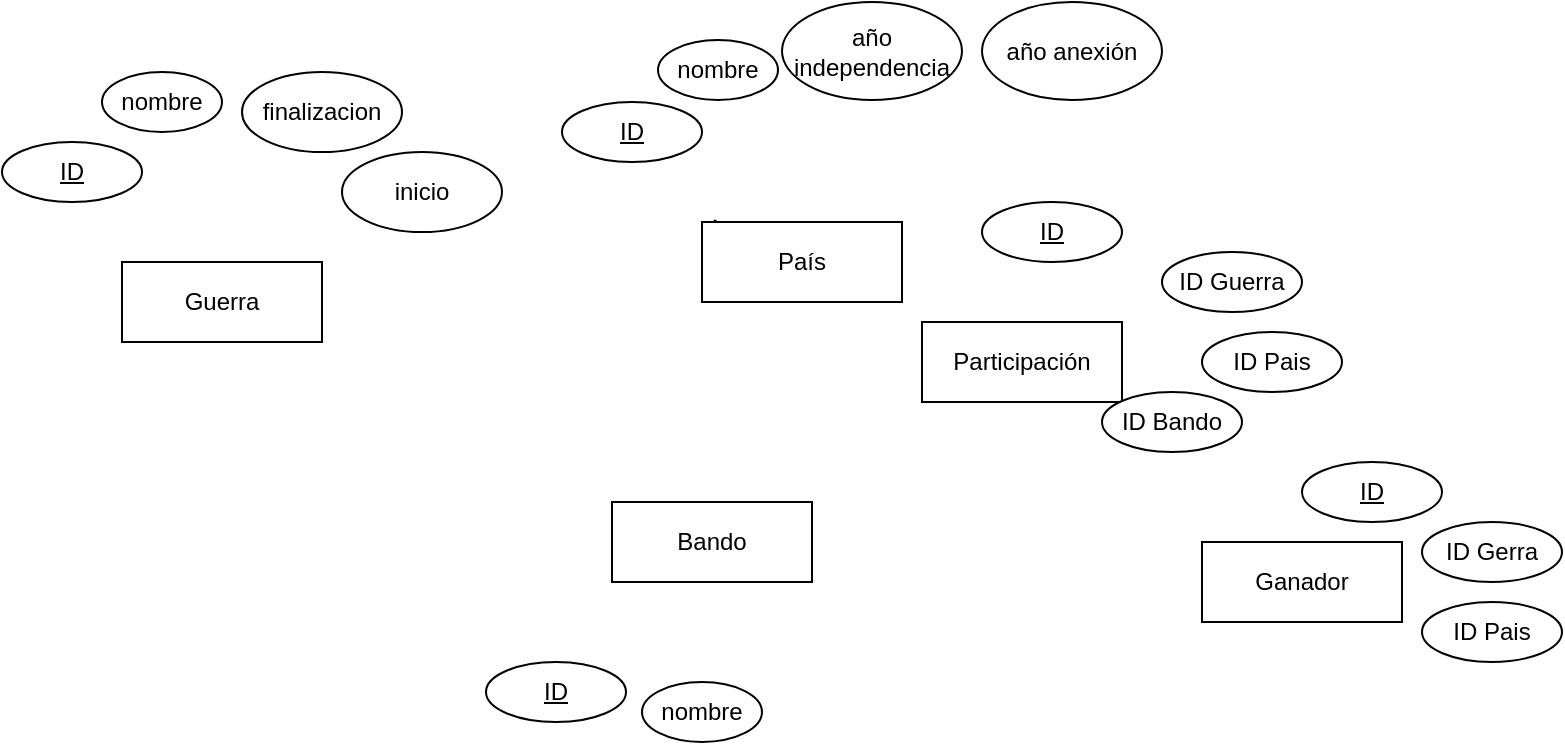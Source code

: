 <mxfile version="22.0.4" type="github">
  <diagram id="R2lEEEUBdFMjLlhIrx00" name="Page-1">
    <mxGraphModel dx="1434" dy="820" grid="1" gridSize="10" guides="1" tooltips="1" connect="1" arrows="1" fold="1" page="1" pageScale="1" pageWidth="850" pageHeight="1100" math="0" shadow="0" extFonts="Permanent Marker^https://fonts.googleapis.com/css?family=Permanent+Marker">
      <root>
        <mxCell id="0" />
        <mxCell id="1" parent="0" />
        <mxCell id="Iet_jWAJXBXSNBwaDiyG-1" value="Guerra" style="whiteSpace=wrap;html=1;align=center;" parent="1" vertex="1">
          <mxGeometry x="80" y="180" width="100" height="40" as="geometry" />
        </mxCell>
        <mxCell id="Iet_jWAJXBXSNBwaDiyG-3" value="Bando" style="whiteSpace=wrap;html=1;align=center;" parent="1" vertex="1">
          <mxGeometry x="325" y="300" width="100" height="40" as="geometry" />
        </mxCell>
        <mxCell id="Iet_jWAJXBXSNBwaDiyG-4" value="Participación" style="whiteSpace=wrap;html=1;align=center;" parent="1" vertex="1">
          <mxGeometry x="480" y="210" width="100" height="40" as="geometry" />
        </mxCell>
        <mxCell id="Iet_jWAJXBXSNBwaDiyG-5" value="Ganador" style="whiteSpace=wrap;html=1;align=center;" parent="1" vertex="1">
          <mxGeometry x="620" y="320" width="100" height="40" as="geometry" />
        </mxCell>
        <mxCell id="Iet_jWAJXBXSNBwaDiyG-6" value="&lt;u&gt;ID&lt;/u&gt;" style="ellipse;whiteSpace=wrap;html=1;align=center;" parent="1" vertex="1">
          <mxGeometry x="20" y="120" width="70" height="30" as="geometry" />
        </mxCell>
        <mxCell id="AuWt5UhLa8Dw6wnDY-w8-1" value="inicio" style="ellipse;whiteSpace=wrap;html=1;" parent="1" vertex="1">
          <mxGeometry x="190" y="125" width="80" height="40" as="geometry" />
        </mxCell>
        <mxCell id="Iet_jWAJXBXSNBwaDiyG-7" value="nombre" style="ellipse;whiteSpace=wrap;html=1;align=center;" parent="1" vertex="1">
          <mxGeometry x="70" y="85" width="60" height="30" as="geometry" />
        </mxCell>
        <mxCell id="AuWt5UhLa8Dw6wnDY-w8-2" value="finalizacion" style="ellipse;whiteSpace=wrap;html=1;" parent="1" vertex="1">
          <mxGeometry x="140" y="85" width="80" height="40" as="geometry" />
        </mxCell>
        <mxCell id="v6sRIm-AOsYsS7XoriZ_-5" value="&lt;u&gt;ID&lt;/u&gt;" style="ellipse;whiteSpace=wrap;html=1;align=center;" vertex="1" parent="1">
          <mxGeometry x="300" y="100" width="70" height="30" as="geometry" />
        </mxCell>
        <mxCell id="v6sRIm-AOsYsS7XoriZ_-6" value="" style="endArrow=none;html=1;rounded=0;entryX=0.16;entryY=-0.025;entryDx=0;entryDy=0;entryPerimeter=0;exitX=0.643;exitY=0.867;exitDx=0;exitDy=0;exitPerimeter=0;" edge="1" parent="1" source="Iet_jWAJXBXSNBwaDiyG-2">
          <mxGeometry relative="1" as="geometry">
            <mxPoint x="320" y="140" as="sourcePoint" />
            <mxPoint x="376" y="159" as="targetPoint" />
          </mxGeometry>
        </mxCell>
        <mxCell id="Iet_jWAJXBXSNBwaDiyG-2" value="País" style="whiteSpace=wrap;html=1;align=center;" parent="1" vertex="1">
          <mxGeometry x="370" y="160" width="100" height="40" as="geometry" />
        </mxCell>
        <mxCell id="v6sRIm-AOsYsS7XoriZ_-8" value="año independencia" style="ellipse;whiteSpace=wrap;html=1;align=center;" vertex="1" parent="1">
          <mxGeometry x="410" y="50" width="90" height="49" as="geometry" />
        </mxCell>
        <mxCell id="v6sRIm-AOsYsS7XoriZ_-11" value="nombre" style="ellipse;whiteSpace=wrap;html=1;align=center;" vertex="1" parent="1">
          <mxGeometry x="348" y="69" width="60" height="30" as="geometry" />
        </mxCell>
        <mxCell id="v6sRIm-AOsYsS7XoriZ_-13" value="año anexión" style="ellipse;whiteSpace=wrap;html=1;align=center;" vertex="1" parent="1">
          <mxGeometry x="510" y="50" width="90" height="49" as="geometry" />
        </mxCell>
        <mxCell id="v6sRIm-AOsYsS7XoriZ_-15" value="&lt;u&gt;ID&lt;/u&gt;" style="ellipse;whiteSpace=wrap;html=1;align=center;" vertex="1" parent="1">
          <mxGeometry x="262" y="380" width="70" height="30" as="geometry" />
        </mxCell>
        <mxCell id="v6sRIm-AOsYsS7XoriZ_-19" value="nombre" style="ellipse;whiteSpace=wrap;html=1;align=center;" vertex="1" parent="1">
          <mxGeometry x="340" y="390" width="60" height="30" as="geometry" />
        </mxCell>
        <mxCell id="v6sRIm-AOsYsS7XoriZ_-23" value="&lt;u&gt;ID&lt;/u&gt;" style="ellipse;whiteSpace=wrap;html=1;align=center;" vertex="1" parent="1">
          <mxGeometry x="510" y="150" width="70" height="30" as="geometry" />
        </mxCell>
        <mxCell id="v6sRIm-AOsYsS7XoriZ_-26" value="&lt;div&gt;ID Bando&lt;/div&gt;" style="ellipse;whiteSpace=wrap;html=1;align=center;" vertex="1" parent="1">
          <mxGeometry x="570" y="245" width="70" height="30" as="geometry" />
        </mxCell>
        <mxCell id="v6sRIm-AOsYsS7XoriZ_-28" value="ID Guerra" style="ellipse;whiteSpace=wrap;html=1;align=center;" vertex="1" parent="1">
          <mxGeometry x="600" y="175" width="70" height="30" as="geometry" />
        </mxCell>
        <mxCell id="v6sRIm-AOsYsS7XoriZ_-29" value="&lt;div&gt;ID Pais&lt;/div&gt;" style="ellipse;whiteSpace=wrap;html=1;align=center;" vertex="1" parent="1">
          <mxGeometry x="620" y="215" width="70" height="30" as="geometry" />
        </mxCell>
        <mxCell id="v6sRIm-AOsYsS7XoriZ_-30" value="&lt;div&gt;ID Gerra&lt;/div&gt;" style="ellipse;whiteSpace=wrap;html=1;align=center;" vertex="1" parent="1">
          <mxGeometry x="730" y="310" width="70" height="30" as="geometry" />
        </mxCell>
        <mxCell id="v6sRIm-AOsYsS7XoriZ_-31" value="&lt;u&gt;ID&lt;/u&gt;" style="ellipse;whiteSpace=wrap;html=1;align=center;" vertex="1" parent="1">
          <mxGeometry x="670" y="280" width="70" height="30" as="geometry" />
        </mxCell>
        <mxCell id="v6sRIm-AOsYsS7XoriZ_-33" value="&lt;div&gt;ID Pais&lt;br&gt;&lt;/div&gt;" style="ellipse;whiteSpace=wrap;html=1;align=center;" vertex="1" parent="1">
          <mxGeometry x="730" y="350" width="70" height="30" as="geometry" />
        </mxCell>
      </root>
    </mxGraphModel>
  </diagram>
</mxfile>
